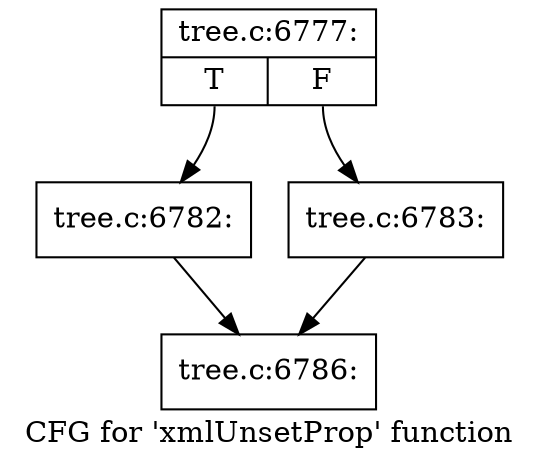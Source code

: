 digraph "CFG for 'xmlUnsetProp' function" {
	label="CFG for 'xmlUnsetProp' function";

	Node0x46371a0 [shape=record,label="{tree.c:6777:|{<s0>T|<s1>F}}"];
	Node0x46371a0:s0 -> Node0x463d910;
	Node0x46371a0:s1 -> Node0x463d960;
	Node0x463d910 [shape=record,label="{tree.c:6782:}"];
	Node0x463d910 -> Node0x4637760;
	Node0x463d960 [shape=record,label="{tree.c:6783:}"];
	Node0x463d960 -> Node0x4637760;
	Node0x4637760 [shape=record,label="{tree.c:6786:}"];
}
